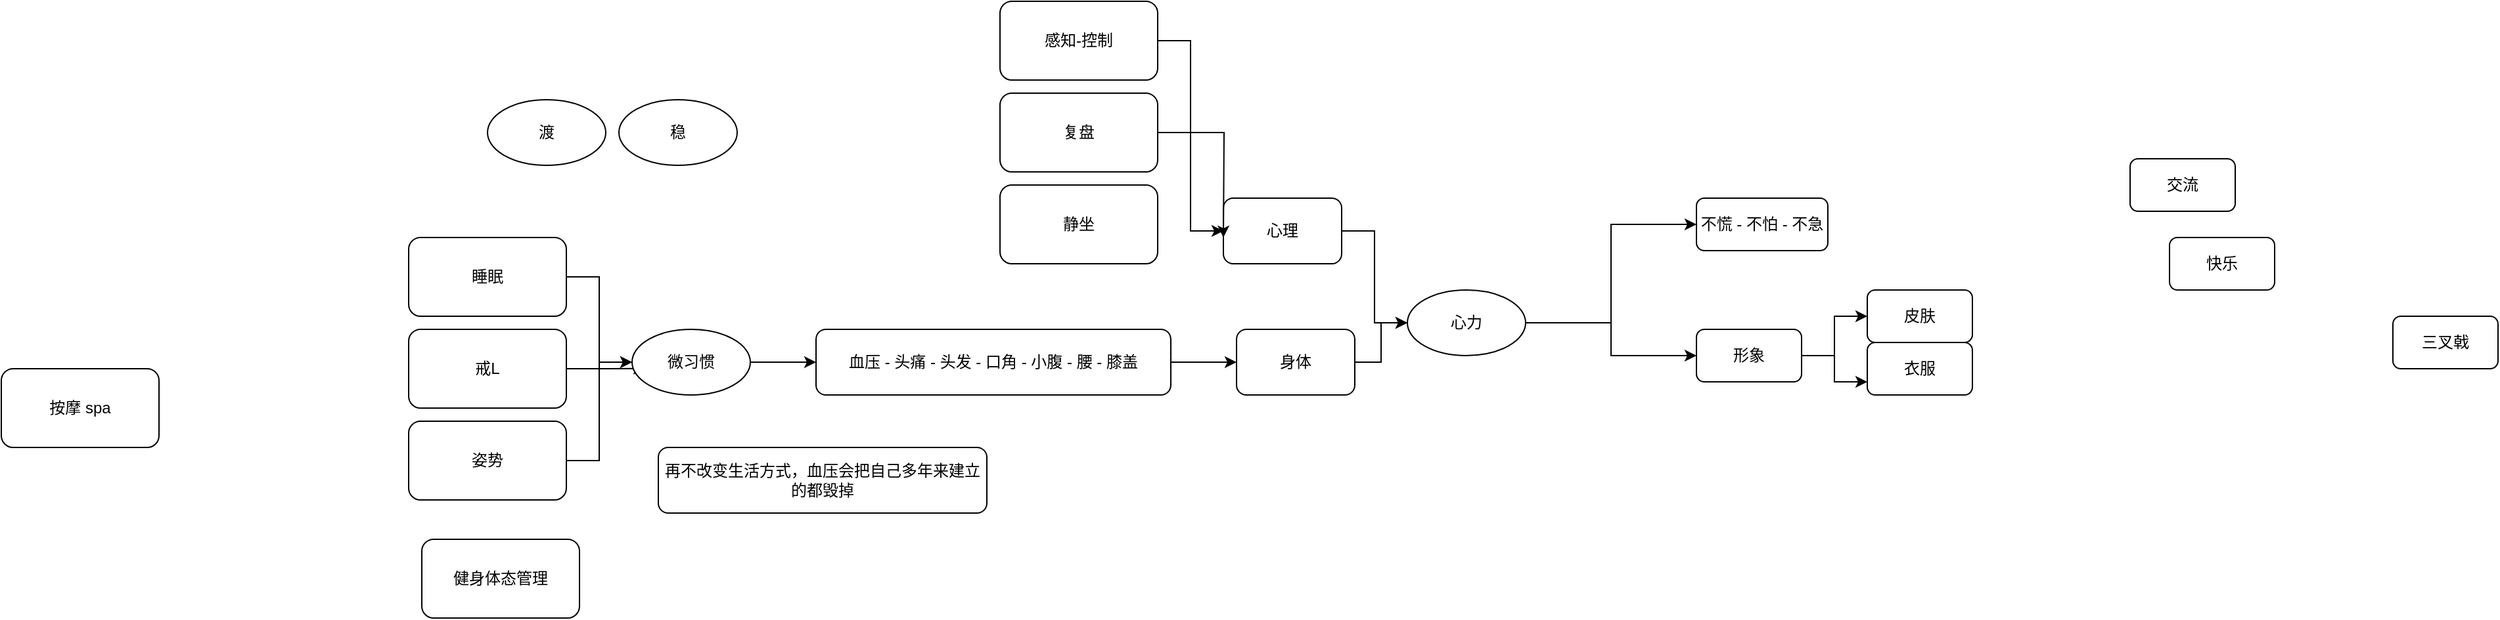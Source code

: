 <mxfile version="20.6.0" type="github">
  <diagram id="R8qCFtmQqKyAP1bbicE8" name="第 1 页">
    <mxGraphModel dx="401662" dy="800" grid="1" gridSize="10" guides="1" tooltips="1" connect="1" arrows="1" fold="1" page="1" pageScale="1" pageWidth="400000" pageHeight="300000" math="0" shadow="0">
      <root>
        <mxCell id="0" />
        <mxCell id="1" parent="0" />
        <mxCell id="OblVXfWNqp_-R1M4S5RU-18" style="edgeStyle=orthogonalEdgeStyle;rounded=0;orthogonalLoop=1;jettySize=auto;html=1;exitX=1;exitY=0.5;exitDx=0;exitDy=0;entryX=0;entryY=0.5;entryDx=0;entryDy=0;" edge="1" parent="1" source="OblVXfWNqp_-R1M4S5RU-1" target="OblVXfWNqp_-R1M4S5RU-15">
          <mxGeometry relative="1" as="geometry" />
        </mxCell>
        <mxCell id="OblVXfWNqp_-R1M4S5RU-35" style="edgeStyle=orthogonalEdgeStyle;rounded=0;orthogonalLoop=1;jettySize=auto;html=1;exitX=1;exitY=0.5;exitDx=0;exitDy=0;entryX=0;entryY=0.5;entryDx=0;entryDy=0;" edge="1" parent="1" source="OblVXfWNqp_-R1M4S5RU-1" target="OblVXfWNqp_-R1M4S5RU-34">
          <mxGeometry relative="1" as="geometry" />
        </mxCell>
        <mxCell id="OblVXfWNqp_-R1M4S5RU-1" value="心力" style="ellipse;whiteSpace=wrap;html=1;" vertex="1" parent="1">
          <mxGeometry x="150" y="940" width="90" height="50" as="geometry" />
        </mxCell>
        <mxCell id="OblVXfWNqp_-R1M4S5RU-12" style="edgeStyle=orthogonalEdgeStyle;rounded=0;orthogonalLoop=1;jettySize=auto;html=1;exitX=1;exitY=0.5;exitDx=0;exitDy=0;entryX=0;entryY=0.5;entryDx=0;entryDy=0;" edge="1" parent="1" source="OblVXfWNqp_-R1M4S5RU-2" target="OblVXfWNqp_-R1M4S5RU-3">
          <mxGeometry relative="1" as="geometry" />
        </mxCell>
        <mxCell id="OblVXfWNqp_-R1M4S5RU-2" value="血压 - 头痛 - 头发 - 口角 - 小腹 - 腰 - 膝盖" style="rounded=1;whiteSpace=wrap;html=1;" vertex="1" parent="1">
          <mxGeometry x="-300" y="970" width="270" height="50" as="geometry" />
        </mxCell>
        <mxCell id="OblVXfWNqp_-R1M4S5RU-13" style="edgeStyle=orthogonalEdgeStyle;rounded=0;orthogonalLoop=1;jettySize=auto;html=1;exitX=1;exitY=0.5;exitDx=0;exitDy=0;entryX=0;entryY=0.5;entryDx=0;entryDy=0;" edge="1" parent="1" source="OblVXfWNqp_-R1M4S5RU-3" target="OblVXfWNqp_-R1M4S5RU-1">
          <mxGeometry relative="1" as="geometry" />
        </mxCell>
        <mxCell id="OblVXfWNqp_-R1M4S5RU-3" value="身体" style="rounded=1;whiteSpace=wrap;html=1;" vertex="1" parent="1">
          <mxGeometry x="20" y="970" width="90" height="50" as="geometry" />
        </mxCell>
        <mxCell id="OblVXfWNqp_-R1M4S5RU-8" style="edgeStyle=orthogonalEdgeStyle;rounded=0;orthogonalLoop=1;jettySize=auto;html=1;exitX=1;exitY=0.5;exitDx=0;exitDy=0;entryX=0;entryY=0.5;entryDx=0;entryDy=0;" edge="1" parent="1" source="OblVXfWNqp_-R1M4S5RU-4" target="OblVXfWNqp_-R1M4S5RU-7">
          <mxGeometry relative="1" as="geometry" />
        </mxCell>
        <mxCell id="OblVXfWNqp_-R1M4S5RU-4" value="睡眠" style="rounded=1;whiteSpace=wrap;html=1;" vertex="1" parent="1">
          <mxGeometry x="-610" y="900" width="120" height="60" as="geometry" />
        </mxCell>
        <mxCell id="OblVXfWNqp_-R1M4S5RU-9" style="edgeStyle=orthogonalEdgeStyle;rounded=0;orthogonalLoop=1;jettySize=auto;html=1;exitX=1;exitY=0.5;exitDx=0;exitDy=0;" edge="1" parent="1" source="OblVXfWNqp_-R1M4S5RU-5">
          <mxGeometry relative="1" as="geometry">
            <mxPoint x="-430" y="999.857" as="targetPoint" />
          </mxGeometry>
        </mxCell>
        <mxCell id="OblVXfWNqp_-R1M4S5RU-5" value="戒L" style="rounded=1;whiteSpace=wrap;html=1;" vertex="1" parent="1">
          <mxGeometry x="-610" y="970" width="120" height="60" as="geometry" />
        </mxCell>
        <mxCell id="OblVXfWNqp_-R1M4S5RU-10" style="edgeStyle=orthogonalEdgeStyle;rounded=0;orthogonalLoop=1;jettySize=auto;html=1;exitX=1;exitY=0.5;exitDx=0;exitDy=0;entryX=0;entryY=0.5;entryDx=0;entryDy=0;" edge="1" parent="1" source="OblVXfWNqp_-R1M4S5RU-6" target="OblVXfWNqp_-R1M4S5RU-7">
          <mxGeometry relative="1" as="geometry" />
        </mxCell>
        <mxCell id="OblVXfWNqp_-R1M4S5RU-6" value="姿势" style="rounded=1;whiteSpace=wrap;html=1;" vertex="1" parent="1">
          <mxGeometry x="-610" y="1040" width="120" height="60" as="geometry" />
        </mxCell>
        <mxCell id="OblVXfWNqp_-R1M4S5RU-11" style="edgeStyle=orthogonalEdgeStyle;rounded=0;orthogonalLoop=1;jettySize=auto;html=1;exitX=1;exitY=0.5;exitDx=0;exitDy=0;entryX=0;entryY=0.5;entryDx=0;entryDy=0;" edge="1" parent="1" source="OblVXfWNqp_-R1M4S5RU-7" target="OblVXfWNqp_-R1M4S5RU-2">
          <mxGeometry relative="1" as="geometry" />
        </mxCell>
        <mxCell id="OblVXfWNqp_-R1M4S5RU-7" value="微习惯" style="ellipse;whiteSpace=wrap;html=1;" vertex="1" parent="1">
          <mxGeometry x="-440" y="970" width="90" height="50" as="geometry" />
        </mxCell>
        <mxCell id="OblVXfWNqp_-R1M4S5RU-19" style="edgeStyle=orthogonalEdgeStyle;rounded=0;orthogonalLoop=1;jettySize=auto;html=1;exitX=1;exitY=0.5;exitDx=0;exitDy=0;entryX=0;entryY=0.5;entryDx=0;entryDy=0;" edge="1" parent="1" source="OblVXfWNqp_-R1M4S5RU-15" target="OblVXfWNqp_-R1M4S5RU-16">
          <mxGeometry relative="1" as="geometry" />
        </mxCell>
        <mxCell id="OblVXfWNqp_-R1M4S5RU-20" style="edgeStyle=orthogonalEdgeStyle;rounded=0;orthogonalLoop=1;jettySize=auto;html=1;exitX=1;exitY=0.5;exitDx=0;exitDy=0;entryX=0;entryY=0.75;entryDx=0;entryDy=0;" edge="1" parent="1" source="OblVXfWNqp_-R1M4S5RU-15" target="OblVXfWNqp_-R1M4S5RU-17">
          <mxGeometry relative="1" as="geometry" />
        </mxCell>
        <mxCell id="OblVXfWNqp_-R1M4S5RU-15" value="形象" style="rounded=1;whiteSpace=wrap;html=1;" vertex="1" parent="1">
          <mxGeometry x="370" y="970" width="80" height="40" as="geometry" />
        </mxCell>
        <mxCell id="OblVXfWNqp_-R1M4S5RU-16" value="皮肤" style="rounded=1;whiteSpace=wrap;html=1;" vertex="1" parent="1">
          <mxGeometry x="500" y="940" width="80" height="40" as="geometry" />
        </mxCell>
        <mxCell id="OblVXfWNqp_-R1M4S5RU-17" value="衣服" style="rounded=1;whiteSpace=wrap;html=1;" vertex="1" parent="1">
          <mxGeometry x="500" y="980" width="80" height="40" as="geometry" />
        </mxCell>
        <mxCell id="OblVXfWNqp_-R1M4S5RU-21" value="健身体态管理" style="rounded=1;whiteSpace=wrap;html=1;" vertex="1" parent="1">
          <mxGeometry x="-600" y="1130" width="120" height="60" as="geometry" />
        </mxCell>
        <mxCell id="OblVXfWNqp_-R1M4S5RU-22" value="按摩 spa" style="rounded=1;whiteSpace=wrap;html=1;" vertex="1" parent="1">
          <mxGeometry x="-920" y="1000" width="120" height="60" as="geometry" />
        </mxCell>
        <mxCell id="OblVXfWNqp_-R1M4S5RU-29" style="edgeStyle=orthogonalEdgeStyle;rounded=0;orthogonalLoop=1;jettySize=auto;html=1;exitX=1;exitY=0.5;exitDx=0;exitDy=0;entryX=0;entryY=0.5;entryDx=0;entryDy=0;" edge="1" parent="1" source="OblVXfWNqp_-R1M4S5RU-23" target="OblVXfWNqp_-R1M4S5RU-1">
          <mxGeometry relative="1" as="geometry" />
        </mxCell>
        <mxCell id="OblVXfWNqp_-R1M4S5RU-23" value="心理" style="rounded=1;whiteSpace=wrap;html=1;" vertex="1" parent="1">
          <mxGeometry x="10" y="870" width="90" height="50" as="geometry" />
        </mxCell>
        <mxCell id="OblVXfWNqp_-R1M4S5RU-28" style="edgeStyle=orthogonalEdgeStyle;rounded=0;orthogonalLoop=1;jettySize=auto;html=1;exitX=1;exitY=0.5;exitDx=0;exitDy=0;" edge="1" parent="1" source="OblVXfWNqp_-R1M4S5RU-24">
          <mxGeometry relative="1" as="geometry">
            <mxPoint x="10" y="900" as="targetPoint" />
          </mxGeometry>
        </mxCell>
        <mxCell id="OblVXfWNqp_-R1M4S5RU-24" value="复盘" style="rounded=1;whiteSpace=wrap;html=1;" vertex="1" parent="1">
          <mxGeometry x="-160" y="790" width="120" height="60" as="geometry" />
        </mxCell>
        <mxCell id="OblVXfWNqp_-R1M4S5RU-27" style="edgeStyle=orthogonalEdgeStyle;rounded=0;orthogonalLoop=1;jettySize=auto;html=1;exitX=1;exitY=0.5;exitDx=0;exitDy=0;entryX=0;entryY=0.5;entryDx=0;entryDy=0;" edge="1" parent="1" source="OblVXfWNqp_-R1M4S5RU-25" target="OblVXfWNqp_-R1M4S5RU-23">
          <mxGeometry relative="1" as="geometry" />
        </mxCell>
        <mxCell id="OblVXfWNqp_-R1M4S5RU-25" value="感知-控制" style="rounded=1;whiteSpace=wrap;html=1;" vertex="1" parent="1">
          <mxGeometry x="-160" y="720" width="120" height="60" as="geometry" />
        </mxCell>
        <mxCell id="OblVXfWNqp_-R1M4S5RU-26" value="静坐" style="rounded=1;whiteSpace=wrap;html=1;" vertex="1" parent="1">
          <mxGeometry x="-160" y="860" width="120" height="60" as="geometry" />
        </mxCell>
        <mxCell id="OblVXfWNqp_-R1M4S5RU-30" value="交流" style="rounded=1;whiteSpace=wrap;html=1;" vertex="1" parent="1">
          <mxGeometry x="700" y="840" width="80" height="40" as="geometry" />
        </mxCell>
        <mxCell id="OblVXfWNqp_-R1M4S5RU-31" value="快乐" style="rounded=1;whiteSpace=wrap;html=1;" vertex="1" parent="1">
          <mxGeometry x="730" y="900" width="80" height="40" as="geometry" />
        </mxCell>
        <mxCell id="OblVXfWNqp_-R1M4S5RU-33" value="三叉戟" style="rounded=1;whiteSpace=wrap;html=1;" vertex="1" parent="1">
          <mxGeometry x="900" y="960" width="80" height="40" as="geometry" />
        </mxCell>
        <mxCell id="OblVXfWNqp_-R1M4S5RU-34" value="不慌 - 不怕 - 不急" style="rounded=1;whiteSpace=wrap;html=1;" vertex="1" parent="1">
          <mxGeometry x="370" y="870" width="100" height="40" as="geometry" />
        </mxCell>
        <mxCell id="OblVXfWNqp_-R1M4S5RU-36" value="再不改变生活方式，血压会把自己多年来建立的都毁掉" style="rounded=1;whiteSpace=wrap;html=1;" vertex="1" parent="1">
          <mxGeometry x="-420" y="1060" width="250" height="50" as="geometry" />
        </mxCell>
        <mxCell id="OblVXfWNqp_-R1M4S5RU-37" value="稳" style="ellipse;whiteSpace=wrap;html=1;" vertex="1" parent="1">
          <mxGeometry x="-450" y="795" width="90" height="50" as="geometry" />
        </mxCell>
        <mxCell id="OblVXfWNqp_-R1M4S5RU-38" value="渡" style="ellipse;whiteSpace=wrap;html=1;" vertex="1" parent="1">
          <mxGeometry x="-550" y="795" width="90" height="50" as="geometry" />
        </mxCell>
      </root>
    </mxGraphModel>
  </diagram>
</mxfile>
